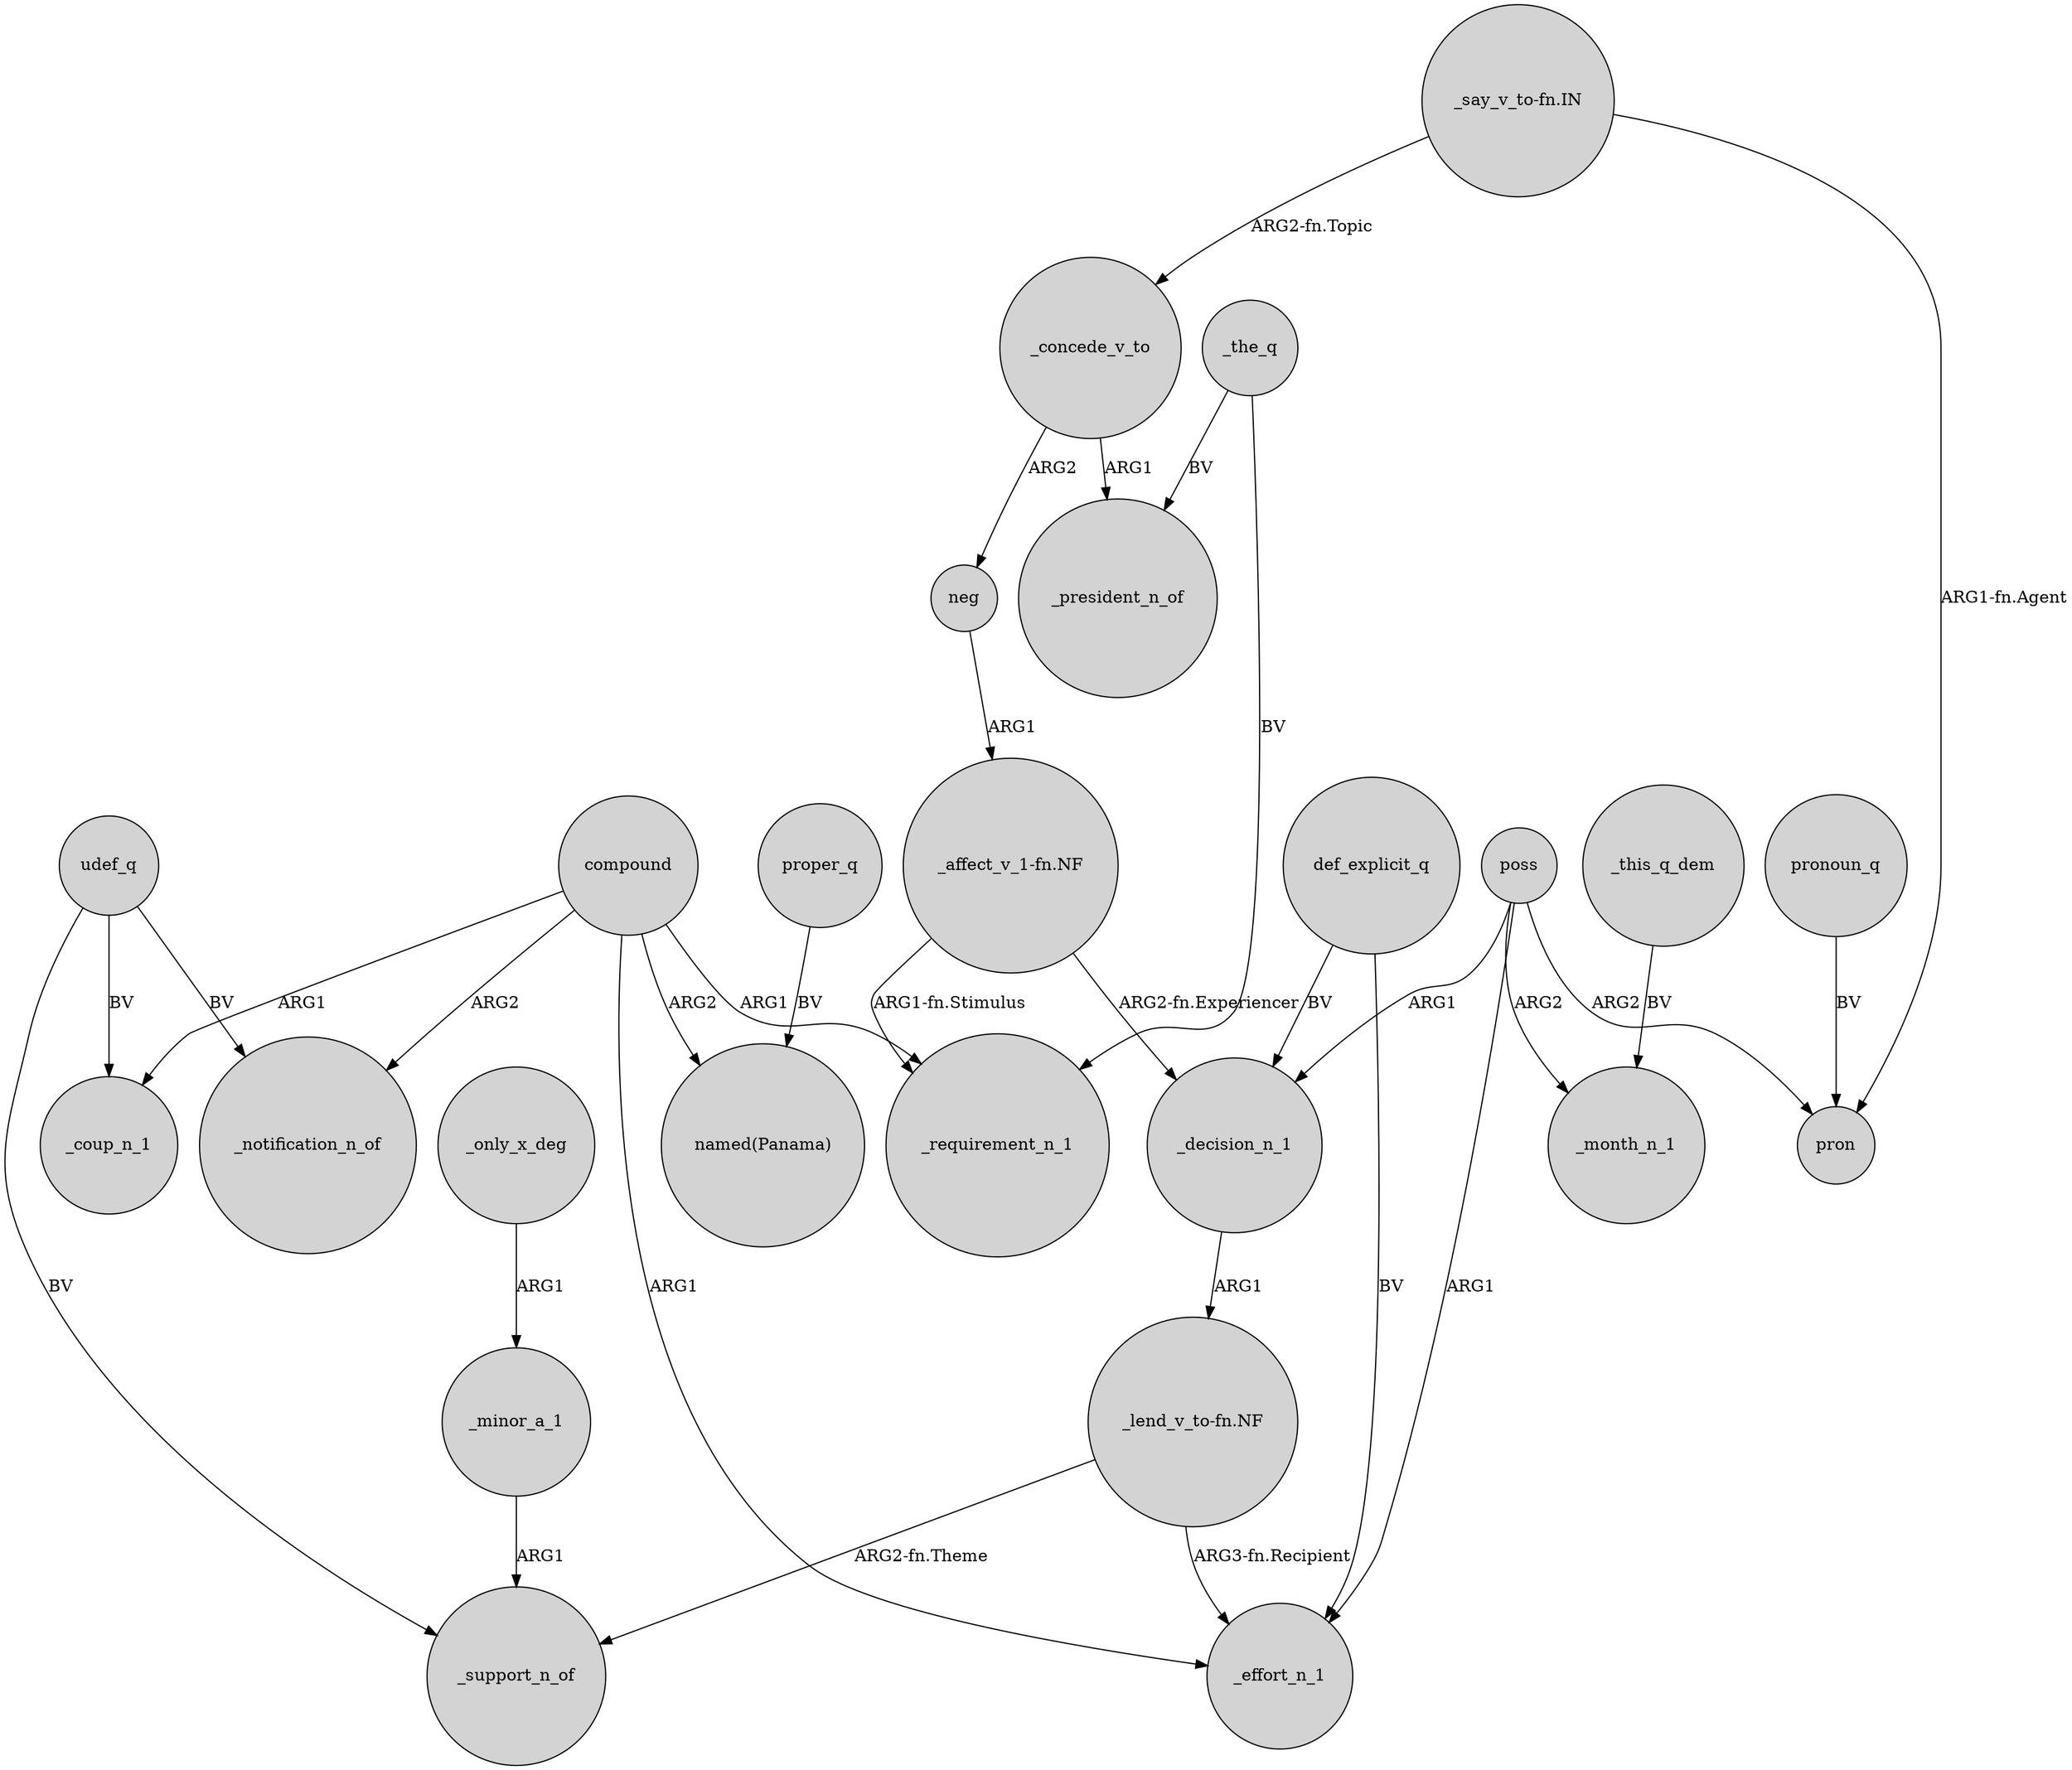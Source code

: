 digraph {
	node [shape=circle style=filled]
	"_lend_v_to-fn.NF" -> _effort_n_1 [label="ARG3-fn.Recipient"]
	_decision_n_1 -> "_lend_v_to-fn.NF" [label=ARG1]
	poss -> _month_n_1 [label=ARG2]
	_concede_v_to -> _president_n_of [label=ARG1]
	poss -> pron [label=ARG2]
	_concede_v_to -> neg [label=ARG2]
	compound -> _coup_n_1 [label=ARG1]
	_this_q_dem -> _month_n_1 [label=BV]
	_only_x_deg -> _minor_a_1 [label=ARG1]
	udef_q -> _coup_n_1 [label=BV]
	"_affect_v_1-fn.NF" -> _decision_n_1 [label="ARG2-fn.Experiencer"]
	"_say_v_to-fn.IN" -> _concede_v_to [label="ARG2-fn.Topic"]
	_the_q -> _requirement_n_1 [label=BV]
	proper_q -> "named(Panama)" [label=BV]
	pronoun_q -> pron [label=BV]
	compound -> _effort_n_1 [label=ARG1]
	compound -> "named(Panama)" [label=ARG2]
	poss -> _decision_n_1 [label=ARG1]
	def_explicit_q -> _decision_n_1 [label=BV]
	_the_q -> _president_n_of [label=BV]
	"_lend_v_to-fn.NF" -> _support_n_of [label="ARG2-fn.Theme"]
	compound -> _notification_n_of [label=ARG2]
	def_explicit_q -> _effort_n_1 [label=BV]
	"_say_v_to-fn.IN" -> pron [label="ARG1-fn.Agent"]
	poss -> _effort_n_1 [label=ARG1]
	udef_q -> _support_n_of [label=BV]
	compound -> _requirement_n_1 [label=ARG1]
	udef_q -> _notification_n_of [label=BV]
	_minor_a_1 -> _support_n_of [label=ARG1]
	"_affect_v_1-fn.NF" -> _requirement_n_1 [label="ARG1-fn.Stimulus"]
	neg -> "_affect_v_1-fn.NF" [label=ARG1]
}
